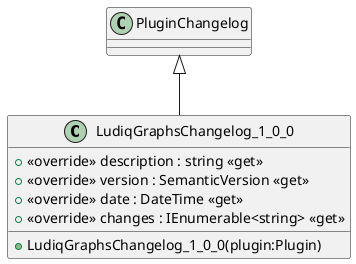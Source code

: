 @startuml
class LudiqGraphsChangelog_1_0_0 {
    + LudiqGraphsChangelog_1_0_0(plugin:Plugin)
    + <<override>> description : string <<get>>
    + <<override>> version : SemanticVersion <<get>>
    + <<override>> date : DateTime <<get>>
    + <<override>> changes : IEnumerable<string> <<get>>
}
PluginChangelog <|-- LudiqGraphsChangelog_1_0_0
@enduml
